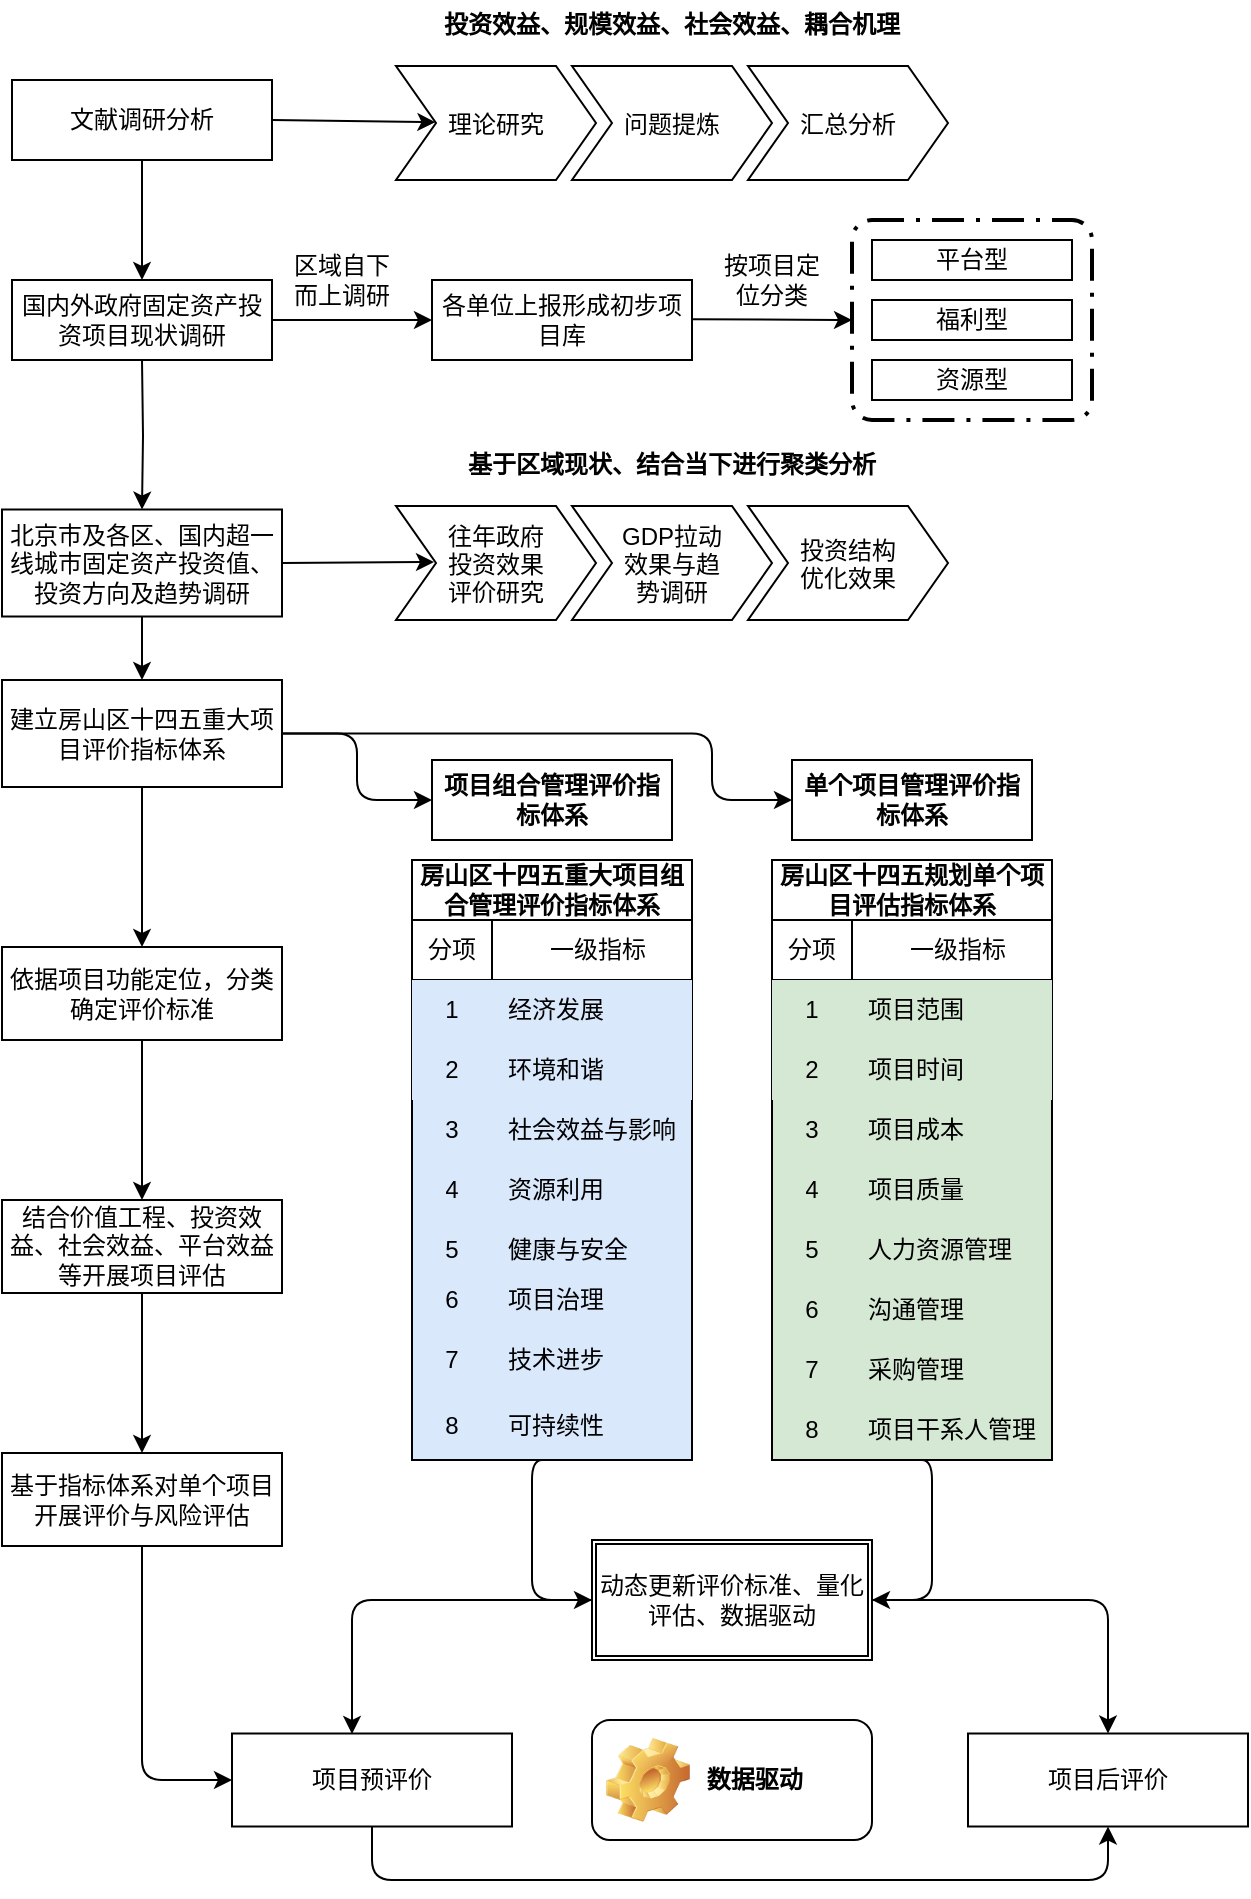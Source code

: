 <mxfile version="13.2.4" type="github">
  <diagram id="yfe1ubAWEN9uFRtAX4zq" name="Page-1">
    <mxGraphModel dx="868" dy="488" grid="1" gridSize="10" guides="1" tooltips="1" connect="1" arrows="1" fold="1" page="1" pageScale="1" pageWidth="827" pageHeight="1169" math="0" shadow="0">
      <root>
        <mxCell id="0" />
        <mxCell id="1" parent="0" />
        <mxCell id="YDf5MCtkhkVf0nu9kX-I-99" value="" style="edgeStyle=elbowEdgeStyle;elbow=horizontal;endArrow=classic;html=1;entryX=0;entryY=0.5;entryDx=0;entryDy=0;exitX=0.5;exitY=1;exitDx=0;exitDy=0;" parent="1" source="YDf5MCtkhkVf0nu9kX-I-23" edge="1">
          <mxGeometry width="50" height="50" relative="1" as="geometry">
            <mxPoint x="340" y="710" as="sourcePoint" />
            <mxPoint x="440" y="880" as="targetPoint" />
            <Array as="points">
              <mxPoint x="410" y="880" />
            </Array>
          </mxGeometry>
        </mxCell>
        <mxCell id="YDf5MCtkhkVf0nu9kX-I-100" value="" style="edgeStyle=elbowEdgeStyle;elbow=horizontal;endArrow=classic;html=1;entryX=1;entryY=0.5;entryDx=0;entryDy=0;exitX=0.5;exitY=1;exitDx=0;exitDy=0;" parent="1" source="YDf5MCtkhkVf0nu9kX-I-83" edge="1">
          <mxGeometry width="50" height="50" relative="1" as="geometry">
            <mxPoint x="430" y="830" as="sourcePoint" />
            <mxPoint x="580" y="880" as="targetPoint" />
            <Array as="points">
              <mxPoint x="610" y="850" />
            </Array>
          </mxGeometry>
        </mxCell>
        <mxCell id="YDf5MCtkhkVf0nu9kX-I-101" value="动态更新评价标准、量化评估、数据驱动" style="shape=ext;double=1;rounded=0;whiteSpace=wrap;html=1;" parent="1" vertex="1">
          <mxGeometry x="440" y="850" width="140" height="60" as="geometry" />
        </mxCell>
        <mxCell id="YDf5MCtkhkVf0nu9kX-I-102" value="&amp;nbsp;数据驱动" style="label;whiteSpace=wrap;html=1;image=img/clipart/Gear_128x128.png" parent="1" vertex="1">
          <mxGeometry x="440" y="940" width="140" height="60" as="geometry" />
        </mxCell>
        <mxCell id="YDf5MCtkhkVf0nu9kX-I-103" value="3" style="shape=partialRectangle;html=1;whiteSpace=wrap;connectable=0;fillColor=#dae8fc;top=0;left=0;bottom=0;right=0;overflow=hidden;strokeColor=#6c8ebf;" parent="1" vertex="1">
          <mxGeometry x="350" y="630" width="40" height="30" as="geometry" />
        </mxCell>
        <mxCell id="YDf5MCtkhkVf0nu9kX-I-104" value="4" style="shape=partialRectangle;html=1;whiteSpace=wrap;connectable=0;fillColor=#dae8fc;top=0;left=0;bottom=0;right=0;overflow=hidden;strokeColor=#6c8ebf;" parent="1" vertex="1">
          <mxGeometry x="350" y="660" width="40" height="30" as="geometry" />
        </mxCell>
        <mxCell id="YDf5MCtkhkVf0nu9kX-I-105" value="5" style="shape=partialRectangle;html=1;whiteSpace=wrap;connectable=0;fillColor=#dae8fc;top=0;left=0;bottom=0;right=0;overflow=hidden;strokeColor=#6c8ebf;" parent="1" vertex="1">
          <mxGeometry x="350" y="690" width="40" height="30" as="geometry" />
        </mxCell>
        <mxCell id="YDf5MCtkhkVf0nu9kX-I-106" value="6" style="shape=partialRectangle;html=1;whiteSpace=wrap;connectable=0;fillColor=#dae8fc;top=0;left=0;bottom=0;right=0;overflow=hidden;strokeColor=#6c8ebf;" parent="1" vertex="1">
          <mxGeometry x="350" y="715" width="40" height="30" as="geometry" />
        </mxCell>
        <mxCell id="YDf5MCtkhkVf0nu9kX-I-107" value="7" style="shape=partialRectangle;html=1;whiteSpace=wrap;connectable=0;fillColor=#dae8fc;top=0;left=0;bottom=0;right=0;overflow=hidden;strokeColor=#6c8ebf;" parent="1" vertex="1">
          <mxGeometry x="350" y="745" width="40" height="30" as="geometry" />
        </mxCell>
        <mxCell id="YDf5MCtkhkVf0nu9kX-I-108" value="8" style="shape=partialRectangle;html=1;whiteSpace=wrap;connectable=0;fillColor=#dae8fc;top=0;left=0;bottom=0;right=0;overflow=hidden;strokeColor=#6c8ebf;" parent="1" vertex="1">
          <mxGeometry x="350" y="775" width="40" height="35" as="geometry" />
        </mxCell>
        <mxCell id="YDf5MCtkhkVf0nu9kX-I-109" value="社会效益与影响" style="shape=partialRectangle;html=1;whiteSpace=wrap;connectable=0;fillColor=#dae8fc;top=0;left=0;bottom=0;right=0;align=left;spacingLeft=6;overflow=hidden;strokeColor=#6c8ebf;" parent="1" vertex="1">
          <mxGeometry x="390" y="630" width="100" height="30" as="geometry" />
        </mxCell>
        <mxCell id="YDf5MCtkhkVf0nu9kX-I-110" value="资源利用" style="shape=partialRectangle;html=1;whiteSpace=wrap;connectable=0;fillColor=#dae8fc;top=0;left=0;bottom=0;right=0;align=left;spacingLeft=6;overflow=hidden;strokeColor=#6c8ebf;" parent="1" vertex="1">
          <mxGeometry x="390" y="660" width="100" height="30" as="geometry" />
        </mxCell>
        <mxCell id="YDf5MCtkhkVf0nu9kX-I-111" value="健康与安全" style="shape=partialRectangle;html=1;whiteSpace=wrap;connectable=0;fillColor=#dae8fc;top=0;left=0;bottom=0;right=0;align=left;spacingLeft=6;overflow=hidden;strokeColor=#6c8ebf;" parent="1" vertex="1">
          <mxGeometry x="390" y="690" width="100" height="30" as="geometry" />
        </mxCell>
        <mxCell id="YDf5MCtkhkVf0nu9kX-I-112" value="项目治理" style="shape=partialRectangle;html=1;whiteSpace=wrap;connectable=0;fillColor=#dae8fc;top=0;left=0;bottom=0;right=0;align=left;spacingLeft=6;overflow=hidden;strokeColor=#6c8ebf;" parent="1" vertex="1">
          <mxGeometry x="390" y="715" width="100" height="30" as="geometry" />
        </mxCell>
        <mxCell id="YDf5MCtkhkVf0nu9kX-I-113" value="技术进步" style="shape=partialRectangle;html=1;whiteSpace=wrap;connectable=0;fillColor=#dae8fc;top=0;left=0;bottom=0;right=0;align=left;spacingLeft=6;overflow=hidden;strokeColor=#6c8ebf;" parent="1" vertex="1">
          <mxGeometry x="390" y="745" width="100" height="30" as="geometry" />
        </mxCell>
        <mxCell id="YDf5MCtkhkVf0nu9kX-I-114" value="可持续性" style="shape=partialRectangle;html=1;whiteSpace=wrap;connectable=0;fillColor=#dae8fc;top=0;left=0;bottom=0;right=0;align=left;spacingLeft=6;overflow=hidden;strokeColor=#6c8ebf;" parent="1" vertex="1">
          <mxGeometry x="390" y="775" width="100" height="35" as="geometry" />
        </mxCell>
        <mxCell id="YDf5MCtkhkVf0nu9kX-I-115" value="3" style="shape=partialRectangle;html=1;whiteSpace=wrap;connectable=0;fillColor=#d5e8d4;top=0;left=0;bottom=0;right=0;overflow=hidden;strokeColor=#82b366;" parent="1" vertex="1">
          <mxGeometry x="530" y="630" width="40" height="30" as="geometry" />
        </mxCell>
        <mxCell id="YDf5MCtkhkVf0nu9kX-I-116" value="4" style="shape=partialRectangle;html=1;whiteSpace=wrap;connectable=0;fillColor=#d5e8d4;top=0;left=0;bottom=0;right=0;overflow=hidden;strokeColor=#82b366;" parent="1" vertex="1">
          <mxGeometry x="530" y="660" width="40" height="30" as="geometry" />
        </mxCell>
        <mxCell id="YDf5MCtkhkVf0nu9kX-I-117" value="5" style="shape=partialRectangle;html=1;whiteSpace=wrap;connectable=0;fillColor=#d5e8d4;top=0;left=0;bottom=0;right=0;overflow=hidden;strokeColor=#82b366;" parent="1" vertex="1">
          <mxGeometry x="530" y="690" width="40" height="30" as="geometry" />
        </mxCell>
        <mxCell id="YDf5MCtkhkVf0nu9kX-I-118" value="6" style="shape=partialRectangle;html=1;whiteSpace=wrap;connectable=0;fillColor=#d5e8d4;top=0;left=0;bottom=0;right=0;overflow=hidden;strokeColor=#82b366;" parent="1" vertex="1">
          <mxGeometry x="530" y="720" width="40" height="30" as="geometry" />
        </mxCell>
        <mxCell id="YDf5MCtkhkVf0nu9kX-I-119" value="7" style="shape=partialRectangle;html=1;whiteSpace=wrap;connectable=0;fillColor=#d5e8d4;top=0;left=0;bottom=0;right=0;overflow=hidden;strokeColor=#82b366;" parent="1" vertex="1">
          <mxGeometry x="530" y="750" width="40" height="30" as="geometry" />
        </mxCell>
        <mxCell id="YDf5MCtkhkVf0nu9kX-I-120" value="8" style="shape=partialRectangle;html=1;whiteSpace=wrap;connectable=0;fillColor=#d5e8d4;top=0;left=0;bottom=0;right=0;overflow=hidden;strokeColor=#82b366;" parent="1" vertex="1">
          <mxGeometry x="530" y="780" width="40" height="30" as="geometry" />
        </mxCell>
        <mxCell id="YDf5MCtkhkVf0nu9kX-I-121" value="项目成本" style="shape=partialRectangle;html=1;whiteSpace=wrap;connectable=0;fillColor=#d5e8d4;top=0;left=0;bottom=0;right=0;align=left;spacingLeft=6;overflow=hidden;strokeColor=#82b366;" parent="1" vertex="1">
          <mxGeometry x="570" y="630" width="100" height="30" as="geometry" />
        </mxCell>
        <mxCell id="YDf5MCtkhkVf0nu9kX-I-122" value="项目质量" style="shape=partialRectangle;html=1;whiteSpace=wrap;connectable=0;fillColor=#d5e8d4;top=0;left=0;bottom=0;right=0;align=left;spacingLeft=6;overflow=hidden;strokeColor=#82b366;" parent="1" vertex="1">
          <mxGeometry x="570" y="660" width="100" height="30" as="geometry" />
        </mxCell>
        <mxCell id="YDf5MCtkhkVf0nu9kX-I-123" value="人力资源管理" style="shape=partialRectangle;html=1;whiteSpace=wrap;connectable=0;fillColor=#d5e8d4;top=0;left=0;bottom=0;right=0;align=left;spacingLeft=6;overflow=hidden;strokeColor=#82b366;" parent="1" vertex="1">
          <mxGeometry x="570" y="690" width="100" height="30" as="geometry" />
        </mxCell>
        <mxCell id="YDf5MCtkhkVf0nu9kX-I-124" value="沟通管理" style="shape=partialRectangle;html=1;whiteSpace=wrap;connectable=0;fillColor=#d5e8d4;top=0;left=0;bottom=0;right=0;align=left;spacingLeft=6;overflow=hidden;strokeColor=#82b366;" parent="1" vertex="1">
          <mxGeometry x="570" y="720" width="100" height="30" as="geometry" />
        </mxCell>
        <mxCell id="YDf5MCtkhkVf0nu9kX-I-125" value="采购管理" style="shape=partialRectangle;html=1;whiteSpace=wrap;connectable=0;fillColor=#d5e8d4;top=0;left=0;bottom=0;right=0;align=left;spacingLeft=6;overflow=hidden;strokeColor=#82b366;" parent="1" vertex="1">
          <mxGeometry x="570" y="750" width="100" height="30" as="geometry" />
        </mxCell>
        <mxCell id="YDf5MCtkhkVf0nu9kX-I-126" value="项目干系人管理" style="shape=partialRectangle;html=1;whiteSpace=wrap;connectable=0;fillColor=#d5e8d4;top=0;left=0;bottom=0;right=0;align=left;spacingLeft=6;overflow=hidden;strokeColor=#82b366;" parent="1" vertex="1">
          <mxGeometry x="570" y="780" width="100" height="30" as="geometry" />
        </mxCell>
        <mxCell id="YDf5MCtkhkVf0nu9kX-I-137" value="" style="edgeStyle=orthogonalEdgeStyle;rounded=0;orthogonalLoop=1;jettySize=auto;html=1;" parent="1" source="YDf5MCtkhkVf0nu9kX-I-128" target="YDf5MCtkhkVf0nu9kX-I-136" edge="1">
          <mxGeometry relative="1" as="geometry" />
        </mxCell>
        <mxCell id="YDf5MCtkhkVf0nu9kX-I-128" value="文献调研分析" style="rounded=0;whiteSpace=wrap;html=1;" parent="1" vertex="1">
          <mxGeometry x="150" y="120" width="130" height="40" as="geometry" />
        </mxCell>
        <mxCell id="EX3u15QWWNDgyTAr_0Jd-5" value="" style="edgeStyle=orthogonalEdgeStyle;rounded=0;orthogonalLoop=1;jettySize=auto;html=1;" edge="1" parent="1" source="YDf5MCtkhkVf0nu9kX-I-136" target="EX3u15QWWNDgyTAr_0Jd-4">
          <mxGeometry relative="1" as="geometry" />
        </mxCell>
        <mxCell id="YDf5MCtkhkVf0nu9kX-I-136" value="国内外政府固定资产投资项目现状调研" style="rounded=0;whiteSpace=wrap;html=1;" parent="1" vertex="1">
          <mxGeometry x="150" y="220" width="130" height="40" as="geometry" />
        </mxCell>
        <mxCell id="EX3u15QWWNDgyTAr_0Jd-4" value="各单位上报形成初步项目库" style="rounded=0;whiteSpace=wrap;html=1;" vertex="1" parent="1">
          <mxGeometry x="360" y="220" width="130" height="40" as="geometry" />
        </mxCell>
        <mxCell id="YDf5MCtkhkVf0nu9kX-I-134" value="" style="endArrow=classic;html=1;exitX=1;exitY=0.5;exitDx=0;exitDy=0;" parent="1" source="YDf5MCtkhkVf0nu9kX-I-128" target="YDf5MCtkhkVf0nu9kX-I-130" edge="1">
          <mxGeometry width="50" height="50" relative="1" as="geometry">
            <mxPoint x="470" y="230" as="sourcePoint" />
            <mxPoint x="320" y="140" as="targetPoint" />
          </mxGeometry>
        </mxCell>
        <mxCell id="YDf5MCtkhkVf0nu9kX-I-140" value="平台型" style="rounded=0;whiteSpace=wrap;html=1;" parent="1" vertex="1">
          <mxGeometry x="580" y="200" width="100" height="20" as="geometry" />
        </mxCell>
        <mxCell id="YDf5MCtkhkVf0nu9kX-I-141" value="福利型" style="rounded=0;whiteSpace=wrap;html=1;" parent="1" vertex="1">
          <mxGeometry x="580" y="230" width="100" height="20" as="geometry" />
        </mxCell>
        <mxCell id="YDf5MCtkhkVf0nu9kX-I-142" value="资源型" style="rounded=0;whiteSpace=wrap;html=1;" parent="1" vertex="1">
          <mxGeometry x="580" y="260" width="100" height="20" as="geometry" />
        </mxCell>
        <mxCell id="YDf5MCtkhkVf0nu9kX-I-144" value="" style="endArrow=classic;html=1;exitX=1;exitY=0.5;exitDx=0;exitDy=0;" parent="1" edge="1">
          <mxGeometry width="50" height="50" relative="1" as="geometry">
            <mxPoint x="490" y="239.58" as="sourcePoint" />
            <mxPoint x="570" y="240" as="targetPoint" />
          </mxGeometry>
        </mxCell>
        <mxCell id="YDf5MCtkhkVf0nu9kX-I-145" value="按项目定位分类" style="text;html=1;strokeColor=none;fillColor=none;align=center;verticalAlign=middle;whiteSpace=wrap;rounded=0;" parent="1" vertex="1">
          <mxGeometry x="500" y="210" width="60" height="20" as="geometry" />
        </mxCell>
        <mxCell id="YDf5MCtkhkVf0nu9kX-I-146" value="" style="rounded=1;arcSize=10;dashed=1;strokeColor=#000000;fillColor=none;gradientColor=none;dashPattern=8 3 1 3;strokeWidth=2;" parent="1" vertex="1">
          <mxGeometry x="570" y="190" width="120" height="100" as="geometry" />
        </mxCell>
        <mxCell id="YDf5MCtkhkVf0nu9kX-I-129" value="投资效益、规模效益、社会效益、耦合机理" style="swimlane;childLayout=stackLayout;horizontal=1;fillColor=none;horizontalStack=1;resizeParent=1;resizeParentMax=0;resizeLast=0;collapsible=0;strokeColor=none;stackBorder=10;stackSpacing=-12;resizable=1;align=center;points=[];fontColor=#000000;" parent="1" vertex="1">
          <mxGeometry x="332" y="80" width="296" height="100" as="geometry" />
        </mxCell>
        <mxCell id="YDf5MCtkhkVf0nu9kX-I-130" value="理论研究" style="shape=step;perimeter=stepPerimeter;fixedSize=1;points=[];" parent="YDf5MCtkhkVf0nu9kX-I-129" vertex="1">
          <mxGeometry x="10" y="33" width="100" height="57" as="geometry" />
        </mxCell>
        <mxCell id="YDf5MCtkhkVf0nu9kX-I-131" value="问题提炼" style="shape=step;perimeter=stepPerimeter;fixedSize=1;points=[];" parent="YDf5MCtkhkVf0nu9kX-I-129" vertex="1">
          <mxGeometry x="98" y="33" width="100" height="57" as="geometry" />
        </mxCell>
        <mxCell id="YDf5MCtkhkVf0nu9kX-I-132" value="汇总分析" style="shape=step;perimeter=stepPerimeter;fixedSize=1;points=[];" parent="YDf5MCtkhkVf0nu9kX-I-129" vertex="1">
          <mxGeometry x="186" y="33" width="100" height="57" as="geometry" />
        </mxCell>
        <mxCell id="YDf5MCtkhkVf0nu9kX-I-171" value="" style="edgeStyle=orthogonalEdgeStyle;rounded=0;orthogonalLoop=1;jettySize=auto;html=1;" parent="1" source="YDf5MCtkhkVf0nu9kX-I-147" target="YDf5MCtkhkVf0nu9kX-I-170" edge="1">
          <mxGeometry relative="1" as="geometry" />
        </mxCell>
        <mxCell id="YDf5MCtkhkVf0nu9kX-I-147" value="北京市及各区、国内超一线城市固定资产投资值、投资方向及趋势调研" style="rounded=0;whiteSpace=wrap;html=1;" parent="1" vertex="1">
          <mxGeometry x="145" y="334.75" width="140" height="53.5" as="geometry" />
        </mxCell>
        <mxCell id="YDf5MCtkhkVf0nu9kX-I-182" value="" style="edgeStyle=orthogonalEdgeStyle;rounded=0;orthogonalLoop=1;jettySize=auto;html=1;" parent="1" source="YDf5MCtkhkVf0nu9kX-I-170" target="YDf5MCtkhkVf0nu9kX-I-181" edge="1">
          <mxGeometry relative="1" as="geometry" />
        </mxCell>
        <mxCell id="YDf5MCtkhkVf0nu9kX-I-170" value="建立房山区十四五重大项目评价指标体系" style="rounded=0;whiteSpace=wrap;html=1;" parent="1" vertex="1">
          <mxGeometry x="145" y="420" width="140" height="53.5" as="geometry" />
        </mxCell>
        <mxCell id="YDf5MCtkhkVf0nu9kX-I-186" value="" style="edgeStyle=orthogonalEdgeStyle;rounded=0;orthogonalLoop=1;jettySize=auto;html=1;" parent="1" source="YDf5MCtkhkVf0nu9kX-I-181" target="YDf5MCtkhkVf0nu9kX-I-185" edge="1">
          <mxGeometry relative="1" as="geometry" />
        </mxCell>
        <mxCell id="YDf5MCtkhkVf0nu9kX-I-181" value="依据项目功能定位，分类确定评价标准" style="rounded=0;whiteSpace=wrap;html=1;" parent="1" vertex="1">
          <mxGeometry x="145" y="553.5" width="140" height="46.5" as="geometry" />
        </mxCell>
        <mxCell id="YDf5MCtkhkVf0nu9kX-I-188" value="" style="edgeStyle=orthogonalEdgeStyle;rounded=0;orthogonalLoop=1;jettySize=auto;html=1;" parent="1" source="YDf5MCtkhkVf0nu9kX-I-185" target="YDf5MCtkhkVf0nu9kX-I-187" edge="1">
          <mxGeometry relative="1" as="geometry" />
        </mxCell>
        <mxCell id="YDf5MCtkhkVf0nu9kX-I-185" value="结合价值工程、投资效益、社会效益、平台效益等开展项目评估" style="rounded=0;whiteSpace=wrap;html=1;" parent="1" vertex="1">
          <mxGeometry x="145" y="680" width="140" height="46.5" as="geometry" />
        </mxCell>
        <mxCell id="YDf5MCtkhkVf0nu9kX-I-187" value="基于指标体系对单个项目开展评价与风险评估" style="rounded=0;whiteSpace=wrap;html=1;" parent="1" vertex="1">
          <mxGeometry x="145" y="806.5" width="140" height="46.5" as="geometry" />
        </mxCell>
        <mxCell id="YDf5MCtkhkVf0nu9kX-I-148" value="" style="edgeStyle=orthogonalEdgeStyle;rounded=0;orthogonalLoop=1;jettySize=auto;html=1;entryX=0.5;entryY=0;entryDx=0;entryDy=0;" parent="1" target="YDf5MCtkhkVf0nu9kX-I-147" edge="1">
          <mxGeometry relative="1" as="geometry">
            <mxPoint x="215" y="260" as="sourcePoint" />
            <mxPoint x="225" y="230" as="targetPoint" />
          </mxGeometry>
        </mxCell>
        <mxCell id="YDf5MCtkhkVf0nu9kX-I-157" value="" style="endArrow=classic;html=1;entryX=0.19;entryY=0.491;entryDx=0;entryDy=0;entryPerimeter=0;exitX=1;exitY=0.5;exitDx=0;exitDy=0;" parent="1" source="YDf5MCtkhkVf0nu9kX-I-147" target="YDf5MCtkhkVf0nu9kX-I-154" edge="1">
          <mxGeometry width="50" height="50" relative="1" as="geometry">
            <mxPoint x="285" y="375" as="sourcePoint" />
            <mxPoint x="368.404" y="151.05" as="targetPoint" />
          </mxGeometry>
        </mxCell>
        <mxCell id="YDf5MCtkhkVf0nu9kX-I-153" value="基于区域现状、结合当下进行聚类分析" style="swimlane;childLayout=stackLayout;horizontal=1;fillColor=none;horizontalStack=1;resizeParent=1;resizeParentMax=0;resizeLast=0;collapsible=0;strokeColor=none;stackBorder=10;stackSpacing=-12;resizable=1;align=center;points=[];fontColor=#000000;" parent="1" vertex="1">
          <mxGeometry x="332" y="300" width="296" height="100" as="geometry" />
        </mxCell>
        <mxCell id="YDf5MCtkhkVf0nu9kX-I-154" value="往年政府&#xa;投资效果&#xa;评价研究" style="shape=step;perimeter=stepPerimeter;fixedSize=1;points=[];" parent="YDf5MCtkhkVf0nu9kX-I-153" vertex="1">
          <mxGeometry x="10" y="33" width="100" height="57" as="geometry" />
        </mxCell>
        <mxCell id="YDf5MCtkhkVf0nu9kX-I-155" value="GDP拉动&#xa;效果与趋&#xa;势调研" style="shape=step;perimeter=stepPerimeter;fixedSize=1;points=[];" parent="YDf5MCtkhkVf0nu9kX-I-153" vertex="1">
          <mxGeometry x="98" y="33" width="100" height="57" as="geometry" />
        </mxCell>
        <mxCell id="YDf5MCtkhkVf0nu9kX-I-156" value="投资结构&#xa;优化效果" style="shape=step;perimeter=stepPerimeter;fixedSize=1;points=[];" parent="YDf5MCtkhkVf0nu9kX-I-153" vertex="1">
          <mxGeometry x="186" y="33" width="100" height="57" as="geometry" />
        </mxCell>
        <mxCell id="YDf5MCtkhkVf0nu9kX-I-83" value="房山区十四五规划单个项目评估指标体系" style="shape=table;html=1;whiteSpace=wrap;startSize=30;container=1;collapsible=0;childLayout=tableLayout;fixedRows=1;rowLines=0;fontStyle=1;align=center;" parent="1" vertex="1">
          <mxGeometry x="530" y="510" width="140" height="300" as="geometry" />
        </mxCell>
        <mxCell id="YDf5MCtkhkVf0nu9kX-I-84" value="" style="shape=partialRectangle;html=1;whiteSpace=wrap;collapsible=0;dropTarget=0;pointerEvents=0;fillColor=none;top=0;left=0;bottom=1;right=0;points=[[0,0.5],[1,0.5]];portConstraint=eastwest;" parent="YDf5MCtkhkVf0nu9kX-I-83" vertex="1">
          <mxGeometry y="30" width="140" height="30" as="geometry" />
        </mxCell>
        <mxCell id="YDf5MCtkhkVf0nu9kX-I-85" value="分项" style="shape=partialRectangle;html=1;whiteSpace=wrap;connectable=0;fillColor=none;top=0;left=0;bottom=0;right=0;overflow=hidden;" parent="YDf5MCtkhkVf0nu9kX-I-84" vertex="1">
          <mxGeometry width="40" height="30" as="geometry" />
        </mxCell>
        <mxCell id="YDf5MCtkhkVf0nu9kX-I-86" value="一级指标" style="shape=partialRectangle;html=1;whiteSpace=wrap;connectable=0;fillColor=none;top=0;left=0;bottom=0;right=0;align=center;spacingLeft=6;overflow=hidden;" parent="YDf5MCtkhkVf0nu9kX-I-84" vertex="1">
          <mxGeometry x="40" width="100" height="30" as="geometry" />
        </mxCell>
        <mxCell id="YDf5MCtkhkVf0nu9kX-I-87" value="" style="shape=partialRectangle;html=1;whiteSpace=wrap;collapsible=0;dropTarget=0;pointerEvents=0;fillColor=#d5e8d4;top=0;left=0;bottom=0;right=0;points=[[0,0.5],[1,0.5]];portConstraint=eastwest;strokeColor=#82b366;" parent="YDf5MCtkhkVf0nu9kX-I-83" vertex="1">
          <mxGeometry y="60" width="140" height="30" as="geometry" />
        </mxCell>
        <mxCell id="YDf5MCtkhkVf0nu9kX-I-88" value="1" style="shape=partialRectangle;html=1;whiteSpace=wrap;connectable=0;fillColor=#d5e8d4;top=0;left=0;bottom=0;right=0;overflow=hidden;strokeColor=#82b366;" parent="YDf5MCtkhkVf0nu9kX-I-87" vertex="1">
          <mxGeometry width="40" height="30" as="geometry" />
        </mxCell>
        <mxCell id="YDf5MCtkhkVf0nu9kX-I-89" value="项目范围" style="shape=partialRectangle;html=1;whiteSpace=wrap;connectable=0;fillColor=#d5e8d4;top=0;left=0;bottom=0;right=0;align=left;spacingLeft=6;overflow=hidden;strokeColor=#82b366;" parent="YDf5MCtkhkVf0nu9kX-I-87" vertex="1">
          <mxGeometry x="40" width="100" height="30" as="geometry" />
        </mxCell>
        <mxCell id="YDf5MCtkhkVf0nu9kX-I-90" value="" style="shape=partialRectangle;html=1;whiteSpace=wrap;collapsible=0;dropTarget=0;pointerEvents=0;fillColor=#d5e8d4;top=0;left=0;bottom=0;right=0;points=[[0,0.5],[1,0.5]];portConstraint=eastwest;strokeColor=#82b366;" parent="YDf5MCtkhkVf0nu9kX-I-83" vertex="1">
          <mxGeometry y="90" width="140" height="30" as="geometry" />
        </mxCell>
        <mxCell id="YDf5MCtkhkVf0nu9kX-I-91" value="2" style="shape=partialRectangle;html=1;whiteSpace=wrap;connectable=0;fillColor=#d5e8d4;top=0;left=0;bottom=0;right=0;overflow=hidden;strokeColor=#82b366;" parent="YDf5MCtkhkVf0nu9kX-I-90" vertex="1">
          <mxGeometry width="40" height="30" as="geometry" />
        </mxCell>
        <mxCell id="YDf5MCtkhkVf0nu9kX-I-92" value="项目时间" style="shape=partialRectangle;html=1;whiteSpace=wrap;connectable=0;fillColor=#d5e8d4;top=0;left=0;bottom=0;right=0;align=left;spacingLeft=6;overflow=hidden;strokeColor=#82b366;" parent="YDf5MCtkhkVf0nu9kX-I-90" vertex="1">
          <mxGeometry x="40" width="100" height="30" as="geometry" />
        </mxCell>
        <mxCell id="YDf5MCtkhkVf0nu9kX-I-23" value="房山区十四五重大项目组合管理评价指标体系" style="shape=table;html=1;whiteSpace=wrap;startSize=30;container=1;collapsible=0;childLayout=tableLayout;fixedRows=1;rowLines=0;fontStyle=1;align=center;" parent="1" vertex="1">
          <mxGeometry x="350" y="510" width="140" height="300" as="geometry" />
        </mxCell>
        <mxCell id="YDf5MCtkhkVf0nu9kX-I-24" value="" style="shape=partialRectangle;html=1;whiteSpace=wrap;collapsible=0;dropTarget=0;pointerEvents=0;fillColor=none;top=0;left=0;bottom=1;right=0;points=[[0,0.5],[1,0.5]];portConstraint=eastwest;" parent="YDf5MCtkhkVf0nu9kX-I-23" vertex="1">
          <mxGeometry y="30" width="140" height="30" as="geometry" />
        </mxCell>
        <mxCell id="YDf5MCtkhkVf0nu9kX-I-25" value="分项" style="shape=partialRectangle;html=1;whiteSpace=wrap;connectable=0;fillColor=none;top=0;left=0;bottom=0;right=0;overflow=hidden;" parent="YDf5MCtkhkVf0nu9kX-I-24" vertex="1">
          <mxGeometry width="40" height="30" as="geometry" />
        </mxCell>
        <mxCell id="YDf5MCtkhkVf0nu9kX-I-26" value="一级指标" style="shape=partialRectangle;html=1;whiteSpace=wrap;connectable=0;fillColor=none;top=0;left=0;bottom=0;right=0;align=center;spacingLeft=6;overflow=hidden;" parent="YDf5MCtkhkVf0nu9kX-I-24" vertex="1">
          <mxGeometry x="40" width="100" height="30" as="geometry" />
        </mxCell>
        <mxCell id="YDf5MCtkhkVf0nu9kX-I-27" value="" style="shape=partialRectangle;html=1;whiteSpace=wrap;collapsible=0;dropTarget=0;pointerEvents=0;fillColor=#dae8fc;top=0;left=0;bottom=0;right=0;points=[[0,0.5],[1,0.5]];portConstraint=eastwest;strokeColor=#6c8ebf;" parent="YDf5MCtkhkVf0nu9kX-I-23" vertex="1">
          <mxGeometry y="60" width="140" height="30" as="geometry" />
        </mxCell>
        <mxCell id="YDf5MCtkhkVf0nu9kX-I-28" value="1" style="shape=partialRectangle;html=1;whiteSpace=wrap;connectable=0;fillColor=#dae8fc;top=0;left=0;bottom=0;right=0;overflow=hidden;strokeColor=#6c8ebf;" parent="YDf5MCtkhkVf0nu9kX-I-27" vertex="1">
          <mxGeometry width="40" height="30" as="geometry" />
        </mxCell>
        <mxCell id="YDf5MCtkhkVf0nu9kX-I-29" value="经济发展" style="shape=partialRectangle;html=1;whiteSpace=wrap;connectable=0;fillColor=#dae8fc;top=0;left=0;bottom=0;right=0;align=left;spacingLeft=6;overflow=hidden;strokeColor=#6c8ebf;" parent="YDf5MCtkhkVf0nu9kX-I-27" vertex="1">
          <mxGeometry x="40" width="100" height="30" as="geometry" />
        </mxCell>
        <mxCell id="YDf5MCtkhkVf0nu9kX-I-30" value="" style="shape=partialRectangle;html=1;whiteSpace=wrap;collapsible=0;dropTarget=0;pointerEvents=0;fillColor=#dae8fc;top=0;left=0;bottom=0;right=0;points=[[0,0.5],[1,0.5]];portConstraint=eastwest;strokeColor=#6c8ebf;" parent="YDf5MCtkhkVf0nu9kX-I-23" vertex="1">
          <mxGeometry y="90" width="140" height="30" as="geometry" />
        </mxCell>
        <mxCell id="YDf5MCtkhkVf0nu9kX-I-31" value="2" style="shape=partialRectangle;html=1;whiteSpace=wrap;connectable=0;fillColor=#dae8fc;top=0;left=0;bottom=0;right=0;overflow=hidden;strokeColor=#6c8ebf;" parent="YDf5MCtkhkVf0nu9kX-I-30" vertex="1">
          <mxGeometry width="40" height="30" as="geometry" />
        </mxCell>
        <mxCell id="YDf5MCtkhkVf0nu9kX-I-32" value="环境和谐" style="shape=partialRectangle;html=1;whiteSpace=wrap;connectable=0;fillColor=#dae8fc;top=0;left=0;bottom=0;right=0;align=left;spacingLeft=6;overflow=hidden;strokeColor=#6c8ebf;" parent="YDf5MCtkhkVf0nu9kX-I-30" vertex="1">
          <mxGeometry x="40" width="100" height="30" as="geometry" />
        </mxCell>
        <mxCell id="YDf5MCtkhkVf0nu9kX-I-175" value="&lt;span style=&quot;font-weight: 700&quot;&gt;项目组合管理评价指标体系&lt;/span&gt;" style="rounded=0;whiteSpace=wrap;html=1;" parent="1" vertex="1">
          <mxGeometry x="360" y="460" width="120" height="40" as="geometry" />
        </mxCell>
        <mxCell id="YDf5MCtkhkVf0nu9kX-I-176" value="&lt;span style=&quot;font-weight: 700&quot;&gt;单个项目管理评价指标体系&lt;/span&gt;" style="rounded=0;whiteSpace=wrap;html=1;" parent="1" vertex="1">
          <mxGeometry x="540" y="460" width="120" height="40" as="geometry" />
        </mxCell>
        <mxCell id="YDf5MCtkhkVf0nu9kX-I-178" value="" style="edgeStyle=elbowEdgeStyle;elbow=horizontal;endArrow=classic;html=1;exitX=1;exitY=0.5;exitDx=0;exitDy=0;" parent="1" source="YDf5MCtkhkVf0nu9kX-I-170" target="YDf5MCtkhkVf0nu9kX-I-175" edge="1">
          <mxGeometry width="50" height="50" relative="1" as="geometry">
            <mxPoint x="480" y="520" as="sourcePoint" />
            <mxPoint x="530" y="470" as="targetPoint" />
          </mxGeometry>
        </mxCell>
        <mxCell id="YDf5MCtkhkVf0nu9kX-I-179" value="" style="edgeStyle=elbowEdgeStyle;elbow=horizontal;endArrow=classic;html=1;exitX=1;exitY=0.5;exitDx=0;exitDy=0;entryX=0;entryY=0.5;entryDx=0;entryDy=0;" parent="1" source="YDf5MCtkhkVf0nu9kX-I-170" target="YDf5MCtkhkVf0nu9kX-I-176" edge="1">
          <mxGeometry width="50" height="50" relative="1" as="geometry">
            <mxPoint x="295" y="456.75" as="sourcePoint" />
            <mxPoint x="370" y="480" as="targetPoint" />
            <Array as="points">
              <mxPoint x="500" y="440" />
            </Array>
          </mxGeometry>
        </mxCell>
        <mxCell id="YDf5MCtkhkVf0nu9kX-I-190" value="" style="edgeStyle=elbowEdgeStyle;elbow=horizontal;endArrow=classic;html=1;entryX=0;entryY=0.5;entryDx=0;entryDy=0;exitX=0.5;exitY=1;exitDx=0;exitDy=0;" parent="1" source="YDf5MCtkhkVf0nu9kX-I-187" target="EX3u15QWWNDgyTAr_0Jd-8" edge="1">
          <mxGeometry width="50" height="50" relative="1" as="geometry">
            <mxPoint x="430" y="820" as="sourcePoint" />
            <mxPoint x="450" y="890" as="targetPoint" />
            <Array as="points">
              <mxPoint x="215" y="940" />
            </Array>
          </mxGeometry>
        </mxCell>
        <mxCell id="EX3u15QWWNDgyTAr_0Jd-7" value="区域自下而上调研" style="text;html=1;strokeColor=none;fillColor=none;align=center;verticalAlign=middle;whiteSpace=wrap;rounded=0;" vertex="1" parent="1">
          <mxGeometry x="285" y="210" width="60" height="20" as="geometry" />
        </mxCell>
        <mxCell id="EX3u15QWWNDgyTAr_0Jd-8" value="项目预评价" style="rounded=0;whiteSpace=wrap;html=1;" vertex="1" parent="1">
          <mxGeometry x="260" y="946.75" width="140" height="46.5" as="geometry" />
        </mxCell>
        <mxCell id="EX3u15QWWNDgyTAr_0Jd-9" value="项目后评价" style="rounded=0;whiteSpace=wrap;html=1;" vertex="1" parent="1">
          <mxGeometry x="628" y="946.75" width="140" height="46.5" as="geometry" />
        </mxCell>
        <mxCell id="EX3u15QWWNDgyTAr_0Jd-10" value="" style="edgeStyle=elbowEdgeStyle;elbow=vertical;endArrow=classic;html=1;exitX=0.5;exitY=1;exitDx=0;exitDy=0;entryX=0.5;entryY=1;entryDx=0;entryDy=0;" edge="1" parent="1" source="EX3u15QWWNDgyTAr_0Jd-8" target="EX3u15QWWNDgyTAr_0Jd-9">
          <mxGeometry width="50" height="50" relative="1" as="geometry">
            <mxPoint x="390" y="880" as="sourcePoint" />
            <mxPoint x="440" y="830" as="targetPoint" />
            <Array as="points">
              <mxPoint x="520" y="1020" />
            </Array>
          </mxGeometry>
        </mxCell>
        <mxCell id="EX3u15QWWNDgyTAr_0Jd-12" value="" style="edgeStyle=elbowEdgeStyle;elbow=horizontal;endArrow=classic;html=1;entryX=0.5;entryY=0;entryDx=0;entryDy=0;exitX=1;exitY=0.5;exitDx=0;exitDy=0;" edge="1" parent="1" source="YDf5MCtkhkVf0nu9kX-I-101" target="EX3u15QWWNDgyTAr_0Jd-9">
          <mxGeometry width="50" height="50" relative="1" as="geometry">
            <mxPoint x="620" y="830" as="sourcePoint" />
            <mxPoint x="600" y="900" as="targetPoint" />
            <Array as="points">
              <mxPoint x="698" y="920" />
            </Array>
          </mxGeometry>
        </mxCell>
        <mxCell id="EX3u15QWWNDgyTAr_0Jd-13" value="" style="edgeStyle=elbowEdgeStyle;elbow=horizontal;endArrow=classic;html=1;exitX=0;exitY=0.5;exitDx=0;exitDy=0;" edge="1" parent="1" source="YDf5MCtkhkVf0nu9kX-I-101">
          <mxGeometry width="50" height="50" relative="1" as="geometry">
            <mxPoint x="630" y="840" as="sourcePoint" />
            <mxPoint x="320" y="947" as="targetPoint" />
            <Array as="points">
              <mxPoint x="320" y="910" />
            </Array>
          </mxGeometry>
        </mxCell>
      </root>
    </mxGraphModel>
  </diagram>
</mxfile>
